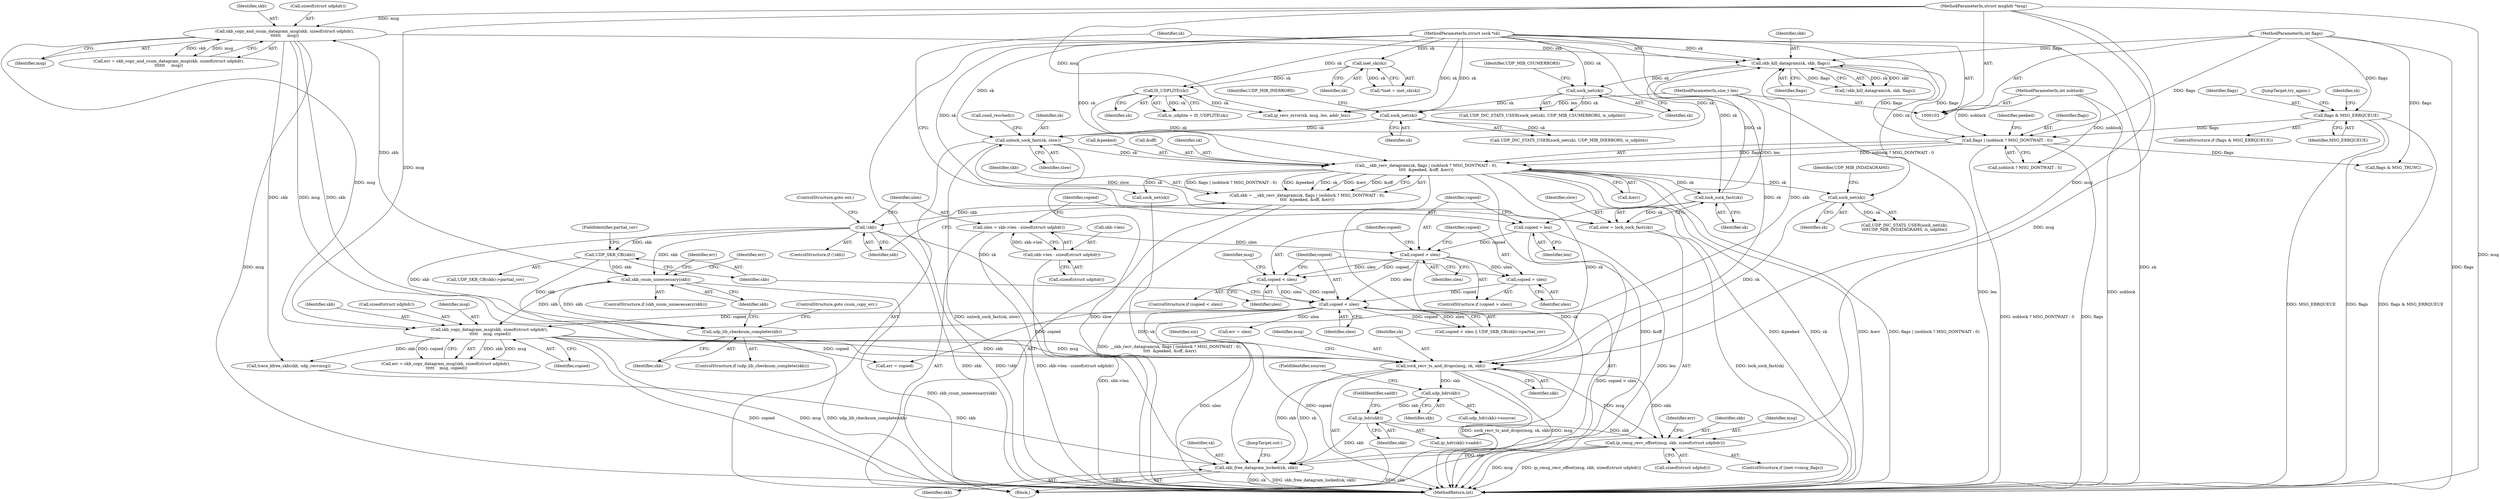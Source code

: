 digraph "0_linux_197c949e7798fbf28cfadc69d9ca0c2abbf93191@API" {
"1000260" [label="(Call,sock_recv_ts_and_drops(msg, sk, skb))"];
"1000219" [label="(Call,skb_copy_and_csum_datagram_msg(skb, sizeof(struct udphdr),\n\t\t\t\t\t\t     msg))"];
"1000205" [label="(Call,skb_csum_unnecessary(skb))"];
"1000159" [label="(Call,!skb)"];
"1000142" [label="(Call,skb = __skb_recv_datagram(sk, flags | (noblock ? MSG_DONTWAIT : 0),\n\t\t\t\t  &peeked, &off, &err))"];
"1000144" [label="(Call,__skb_recv_datagram(sk, flags | (noblock ? MSG_DONTWAIT : 0),\n\t\t\t\t  &peeked, &off, &err))"];
"1000128" [label="(Call,IS_UDPLITE(sk))"];
"1000114" [label="(Call,inet_sk(sk))"];
"1000104" [label="(MethodParameterIn,struct sock *sk)"];
"1000353" [label="(Call,unlock_sock_fast(sk, slow))"];
"1000338" [label="(Call,skb_kill_datagram(sk, skb, flags))"];
"1000334" [label="(Call,lock_sock_fast(sk))"];
"1000201" [label="(Call,udp_lib_checksum_complete(skb))"];
"1000196" [label="(Call,UDP_SKB_CB(skb))"];
"1000146" [label="(Call,flags | (noblock ? MSG_DONTWAIT : 0))"];
"1000132" [label="(Call,flags & MSG_ERRQUEUE)"];
"1000108" [label="(MethodParameterIn,int flags)"];
"1000107" [label="(MethodParameterIn,int noblock)"];
"1000349" [label="(Call,sock_net(sk))"];
"1000344" [label="(Call,sock_net(sk))"];
"1000332" [label="(Call,slow = lock_sock_fast(sk))"];
"1000105" [label="(MethodParameterIn,struct msghdr *msg)"];
"1000209" [label="(Call,skb_copy_datagram_msg(skb, sizeof(struct udphdr),\n \t\t\t\t\t    msg, copied))"];
"1000192" [label="(Call,copied < ulen)"];
"1000177" [label="(Call,copied = ulen)"];
"1000174" [label="(Call,copied > ulen)"];
"1000170" [label="(Call,copied = len)"];
"1000106" [label="(MethodParameterIn,size_t len)"];
"1000162" [label="(Call,ulen = skb->len - sizeof(struct udphdr))"];
"1000164" [label="(Call,skb->len - sizeof(struct udphdr))"];
"1000182" [label="(Call,copied < ulen)"];
"1000256" [label="(Call,sock_net(sk))"];
"1000277" [label="(Call,udp_hdr(skb))"];
"1000287" [label="(Call,ip_hdr(skb))"];
"1000309" [label="(Call,ip_cmsg_recv_offset(msg, skb, sizeof(struct udphdr)))"];
"1000325" [label="(Call,skb_free_datagram_locked(sk, skb))"];
"1000334" [label="(Call,lock_sock_fast(sk))"];
"1000175" [label="(Identifier,copied)"];
"1000354" [label="(Identifier,sk)"];
"1000195" [label="(Call,UDP_SKB_CB(skb)->partial_cov)"];
"1000142" [label="(Call,skb = __skb_recv_datagram(sk, flags | (noblock ? MSG_DONTWAIT : 0),\n\t\t\t\t  &peeked, &off, &err))"];
"1000363" [label="(MethodReturn,int)"];
"1000105" [label="(MethodParameterIn,struct msghdr *msg)"];
"1000314" [label="(Call,err = copied)"];
"1000153" [label="(Identifier,peeked)"];
"1000177" [label="(Call,copied = ulen)"];
"1000258" [label="(Identifier,UDP_MIB_INDATAGRAMS)"];
"1000192" [label="(Call,copied < ulen)"];
"1000257" [label="(Identifier,sk)"];
"1000351" [label="(Identifier,UDP_MIB_INERRORS)"];
"1000106" [label="(MethodParameterIn,size_t len)"];
"1000112" [label="(Call,*inet = inet_sk(sk))"];
"1000198" [label="(FieldIdentifier,partial_cov)"];
"1000145" [label="(Identifier,sk)"];
"1000340" [label="(Identifier,skb)"];
"1000276" [label="(Call,udp_hdr(skb)->source)"];
"1000104" [label="(MethodParameterIn,struct sock *sk)"];
"1000193" [label="(Identifier,copied)"];
"1000345" [label="(Identifier,sk)"];
"1000318" [label="(Call,flags & MSG_TRUNC)"];
"1000328" [label="(JumpTarget,out:)"];
"1000217" [label="(Call,err = skb_copy_and_csum_datagram_msg(skb, sizeof(struct udphdr),\n\t\t\t\t\t\t     msg))"];
"1000114" [label="(Call,inet_sk(sk))"];
"1000277" [label="(Call,udp_hdr(skb))"];
"1000335" [label="(Identifier,sk)"];
"1000181" [label="(ControlStructure,if (copied < ulen))"];
"1000213" [label="(Identifier,msg)"];
"1000194" [label="(Identifier,ulen)"];
"1000182" [label="(Call,copied < ulen)"];
"1000210" [label="(Identifier,skb)"];
"1000350" [label="(Identifier,sk)"];
"1000344" [label="(Call,sock_net(sk))"];
"1000141" [label="(JumpTarget,try_again:)"];
"1000162" [label="(Call,ulen = skb->len - sizeof(struct udphdr))"];
"1000183" [label="(Identifier,copied)"];
"1000156" [label="(Call,&err)"];
"1000108" [label="(MethodParameterIn,int flags)"];
"1000163" [label="(Identifier,ulen)"];
"1000265" [label="(Identifier,sin)"];
"1000261" [label="(Identifier,msg)"];
"1000325" [label="(Call,skb_free_datagram_locked(sk, skb))"];
"1000203" [label="(ControlStructure,goto csum_copy_err;)"];
"1000312" [label="(Call,sizeof(struct udphdr))"];
"1000129" [label="(Identifier,sk)"];
"1000346" [label="(Identifier,UDP_MIB_CSUMERRORS)"];
"1000176" [label="(Identifier,ulen)"];
"1000219" [label="(Call,skb_copy_and_csum_datagram_msg(skb, sizeof(struct udphdr),\n\t\t\t\t\t\t     msg))"];
"1000147" [label="(Identifier,flags)"];
"1000209" [label="(Call,skb_copy_datagram_msg(skb, sizeof(struct udphdr),\n \t\t\t\t\t    msg, copied))"];
"1000260" [label="(Call,sock_recv_ts_and_drops(msg, sk, skb))"];
"1000134" [label="(Identifier,MSG_ERRQUEUE)"];
"1000220" [label="(Identifier,skb)"];
"1000305" [label="(ControlStructure,if (inet->cmsg_flags))"];
"1000128" [label="(Call,IS_UDPLITE(sk))"];
"1000152" [label="(Call,&peeked)"];
"1000207" [label="(Call,err = skb_copy_datagram_msg(skb, sizeof(struct udphdr),\n \t\t\t\t\t    msg, copied))"];
"1000126" [label="(Call,is_udplite = IS_UDPLITE(sk))"];
"1000341" [label="(Identifier,flags)"];
"1000263" [label="(Identifier,skb)"];
"1000132" [label="(Call,flags & MSG_ERRQUEUE)"];
"1000158" [label="(ControlStructure,if (!skb))"];
"1000214" [label="(Identifier,copied)"];
"1000137" [label="(Identifier,sk)"];
"1000204" [label="(ControlStructure,if (skb_csum_unnecessary(skb)))"];
"1000234" [label="(Call,trace_kfree_skb(skb, udp_recvmsg))"];
"1000191" [label="(Call,copied < ulen || UDP_SKB_CB(skb)->partial_cov)"];
"1000171" [label="(Identifier,copied)"];
"1000256" [label="(Call,sock_net(sk))"];
"1000255" [label="(Call,UDP_INC_STATS_USER(sock_net(sk),\n\t\t\t\tUDP_MIB_INDATAGRAMS, is_udplite))"];
"1000279" [label="(FieldIdentifier,source)"];
"1000143" [label="(Identifier,skb)"];
"1000262" [label="(Identifier,sk)"];
"1000337" [label="(Call,!skb_kill_datagram(sk, skb, flags))"];
"1000327" [label="(Identifier,skb)"];
"1000154" [label="(Call,&off)"];
"1000315" [label="(Identifier,err)"];
"1000110" [label="(Block,)"];
"1000353" [label="(Call,unlock_sock_fast(sk, slow))"];
"1000173" [label="(ControlStructure,if (copied > ulen))"];
"1000170" [label="(Call,copied = len)"];
"1000223" [label="(Identifier,msg)"];
"1000206" [label="(Identifier,skb)"];
"1000164" [label="(Call,skb->len - sizeof(struct udphdr))"];
"1000311" [label="(Identifier,skb)"];
"1000349" [label="(Call,sock_net(sk))"];
"1000356" [label="(Call,cond_resched())"];
"1000310" [label="(Identifier,msg)"];
"1000165" [label="(Call,skb->len)"];
"1000107" [label="(MethodParameterIn,int noblock)"];
"1000309" [label="(Call,ip_cmsg_recv_offset(msg, skb, sizeof(struct udphdr)))"];
"1000202" [label="(Identifier,skb)"];
"1000197" [label="(Identifier,skb)"];
"1000211" [label="(Call,sizeof(struct udphdr))"];
"1000339" [label="(Identifier,sk)"];
"1000287" [label="(Call,ip_hdr(skb))"];
"1000187" [label="(Identifier,msg)"];
"1000326" [label="(Identifier,sk)"];
"1000196" [label="(Call,UDP_SKB_CB(skb))"];
"1000333" [label="(Identifier,slow)"];
"1000148" [label="(Call,noblock ? MSG_DONTWAIT : 0)"];
"1000286" [label="(Call,ip_hdr(skb)->saddr)"];
"1000289" [label="(FieldIdentifier,saddr)"];
"1000146" [label="(Call,flags | (noblock ? MSG_DONTWAIT : 0))"];
"1000338" [label="(Call,skb_kill_datagram(sk, skb, flags))"];
"1000144" [label="(Call,__skb_recv_datagram(sk, flags | (noblock ? MSG_DONTWAIT : 0),\n\t\t\t\t  &peeked, &off, &err))"];
"1000321" [label="(Call,err = ulen)"];
"1000200" [label="(ControlStructure,if (udp_lib_checksum_complete(skb)))"];
"1000348" [label="(Call,UDP_INC_STATS_USER(sock_net(sk), UDP_MIB_INERRORS, is_udplite))"];
"1000168" [label="(Call,sizeof(struct udphdr))"];
"1000115" [label="(Identifier,sk)"];
"1000136" [label="(Call,ip_recv_error(sk, msg, len, addr_len))"];
"1000161" [label="(ControlStructure,goto out;)"];
"1000332" [label="(Call,slow = lock_sock_fast(sk))"];
"1000160" [label="(Identifier,skb)"];
"1000174" [label="(Call,copied > ulen)"];
"1000355" [label="(Identifier,slow)"];
"1000131" [label="(ControlStructure,if (flags & MSG_ERRQUEUE))"];
"1000133" [label="(Identifier,flags)"];
"1000221" [label="(Call,sizeof(struct udphdr))"];
"1000184" [label="(Identifier,ulen)"];
"1000201" [label="(Call,udp_lib_checksum_complete(skb))"];
"1000178" [label="(Identifier,copied)"];
"1000247" [label="(Call,sock_net(sk))"];
"1000288" [label="(Identifier,skb)"];
"1000278" [label="(Identifier,skb)"];
"1000159" [label="(Call,!skb)"];
"1000343" [label="(Call,UDP_INC_STATS_USER(sock_net(sk), UDP_MIB_CSUMERRORS, is_udplite))"];
"1000208" [label="(Identifier,err)"];
"1000218" [label="(Identifier,err)"];
"1000179" [label="(Identifier,ulen)"];
"1000205" [label="(Call,skb_csum_unnecessary(skb))"];
"1000172" [label="(Identifier,len)"];
"1000260" -> "1000110"  [label="AST: "];
"1000260" -> "1000263"  [label="CFG: "];
"1000261" -> "1000260"  [label="AST: "];
"1000262" -> "1000260"  [label="AST: "];
"1000263" -> "1000260"  [label="AST: "];
"1000265" -> "1000260"  [label="CFG: "];
"1000260" -> "1000363"  [label="DDG: sock_recv_ts_and_drops(msg, sk, skb)"];
"1000260" -> "1000363"  [label="DDG: msg"];
"1000219" -> "1000260"  [label="DDG: msg"];
"1000219" -> "1000260"  [label="DDG: skb"];
"1000209" -> "1000260"  [label="DDG: msg"];
"1000209" -> "1000260"  [label="DDG: skb"];
"1000105" -> "1000260"  [label="DDG: msg"];
"1000144" -> "1000260"  [label="DDG: sk"];
"1000256" -> "1000260"  [label="DDG: sk"];
"1000104" -> "1000260"  [label="DDG: sk"];
"1000260" -> "1000277"  [label="DDG: skb"];
"1000260" -> "1000309"  [label="DDG: msg"];
"1000260" -> "1000309"  [label="DDG: skb"];
"1000260" -> "1000325"  [label="DDG: sk"];
"1000260" -> "1000325"  [label="DDG: skb"];
"1000219" -> "1000217"  [label="AST: "];
"1000219" -> "1000223"  [label="CFG: "];
"1000220" -> "1000219"  [label="AST: "];
"1000221" -> "1000219"  [label="AST: "];
"1000223" -> "1000219"  [label="AST: "];
"1000217" -> "1000219"  [label="CFG: "];
"1000219" -> "1000363"  [label="DDG: msg"];
"1000219" -> "1000209"  [label="DDG: msg"];
"1000219" -> "1000217"  [label="DDG: skb"];
"1000219" -> "1000217"  [label="DDG: msg"];
"1000205" -> "1000219"  [label="DDG: skb"];
"1000105" -> "1000219"  [label="DDG: msg"];
"1000219" -> "1000234"  [label="DDG: skb"];
"1000219" -> "1000338"  [label="DDG: skb"];
"1000205" -> "1000204"  [label="AST: "];
"1000205" -> "1000206"  [label="CFG: "];
"1000206" -> "1000205"  [label="AST: "];
"1000208" -> "1000205"  [label="CFG: "];
"1000218" -> "1000205"  [label="CFG: "];
"1000205" -> "1000363"  [label="DDG: skb_csum_unnecessary(skb)"];
"1000159" -> "1000205"  [label="DDG: skb"];
"1000196" -> "1000205"  [label="DDG: skb"];
"1000201" -> "1000205"  [label="DDG: skb"];
"1000205" -> "1000209"  [label="DDG: skb"];
"1000159" -> "1000158"  [label="AST: "];
"1000159" -> "1000160"  [label="CFG: "];
"1000160" -> "1000159"  [label="AST: "];
"1000161" -> "1000159"  [label="CFG: "];
"1000163" -> "1000159"  [label="CFG: "];
"1000159" -> "1000363"  [label="DDG: !skb"];
"1000159" -> "1000363"  [label="DDG: skb"];
"1000142" -> "1000159"  [label="DDG: skb"];
"1000159" -> "1000196"  [label="DDG: skb"];
"1000159" -> "1000201"  [label="DDG: skb"];
"1000142" -> "1000110"  [label="AST: "];
"1000142" -> "1000144"  [label="CFG: "];
"1000143" -> "1000142"  [label="AST: "];
"1000144" -> "1000142"  [label="AST: "];
"1000160" -> "1000142"  [label="CFG: "];
"1000142" -> "1000363"  [label="DDG: __skb_recv_datagram(sk, flags | (noblock ? MSG_DONTWAIT : 0),\n\t\t\t\t  &peeked, &off, &err)"];
"1000144" -> "1000142"  [label="DDG: flags | (noblock ? MSG_DONTWAIT : 0)"];
"1000144" -> "1000142"  [label="DDG: &peeked"];
"1000144" -> "1000142"  [label="DDG: sk"];
"1000144" -> "1000142"  [label="DDG: &err"];
"1000144" -> "1000142"  [label="DDG: &off"];
"1000144" -> "1000156"  [label="CFG: "];
"1000145" -> "1000144"  [label="AST: "];
"1000146" -> "1000144"  [label="AST: "];
"1000152" -> "1000144"  [label="AST: "];
"1000154" -> "1000144"  [label="AST: "];
"1000156" -> "1000144"  [label="AST: "];
"1000144" -> "1000363"  [label="DDG: &off"];
"1000144" -> "1000363"  [label="DDG: &peeked"];
"1000144" -> "1000363"  [label="DDG: sk"];
"1000144" -> "1000363"  [label="DDG: &err"];
"1000144" -> "1000363"  [label="DDG: flags | (noblock ? MSG_DONTWAIT : 0)"];
"1000128" -> "1000144"  [label="DDG: sk"];
"1000353" -> "1000144"  [label="DDG: sk"];
"1000104" -> "1000144"  [label="DDG: sk"];
"1000146" -> "1000144"  [label="DDG: flags"];
"1000146" -> "1000144"  [label="DDG: noblock ? MSG_DONTWAIT : 0"];
"1000144" -> "1000247"  [label="DDG: sk"];
"1000144" -> "1000256"  [label="DDG: sk"];
"1000144" -> "1000325"  [label="DDG: sk"];
"1000144" -> "1000334"  [label="DDG: sk"];
"1000128" -> "1000126"  [label="AST: "];
"1000128" -> "1000129"  [label="CFG: "];
"1000129" -> "1000128"  [label="AST: "];
"1000126" -> "1000128"  [label="CFG: "];
"1000128" -> "1000126"  [label="DDG: sk"];
"1000114" -> "1000128"  [label="DDG: sk"];
"1000104" -> "1000128"  [label="DDG: sk"];
"1000128" -> "1000136"  [label="DDG: sk"];
"1000114" -> "1000112"  [label="AST: "];
"1000114" -> "1000115"  [label="CFG: "];
"1000115" -> "1000114"  [label="AST: "];
"1000112" -> "1000114"  [label="CFG: "];
"1000114" -> "1000112"  [label="DDG: sk"];
"1000104" -> "1000114"  [label="DDG: sk"];
"1000104" -> "1000103"  [label="AST: "];
"1000104" -> "1000363"  [label="DDG: sk"];
"1000104" -> "1000136"  [label="DDG: sk"];
"1000104" -> "1000247"  [label="DDG: sk"];
"1000104" -> "1000256"  [label="DDG: sk"];
"1000104" -> "1000325"  [label="DDG: sk"];
"1000104" -> "1000334"  [label="DDG: sk"];
"1000104" -> "1000338"  [label="DDG: sk"];
"1000104" -> "1000344"  [label="DDG: sk"];
"1000104" -> "1000349"  [label="DDG: sk"];
"1000104" -> "1000353"  [label="DDG: sk"];
"1000353" -> "1000110"  [label="AST: "];
"1000353" -> "1000355"  [label="CFG: "];
"1000354" -> "1000353"  [label="AST: "];
"1000355" -> "1000353"  [label="AST: "];
"1000356" -> "1000353"  [label="CFG: "];
"1000353" -> "1000363"  [label="DDG: unlock_sock_fast(sk, slow)"];
"1000353" -> "1000363"  [label="DDG: slow"];
"1000338" -> "1000353"  [label="DDG: sk"];
"1000349" -> "1000353"  [label="DDG: sk"];
"1000332" -> "1000353"  [label="DDG: slow"];
"1000338" -> "1000337"  [label="AST: "];
"1000338" -> "1000341"  [label="CFG: "];
"1000339" -> "1000338"  [label="AST: "];
"1000340" -> "1000338"  [label="AST: "];
"1000341" -> "1000338"  [label="AST: "];
"1000337" -> "1000338"  [label="CFG: "];
"1000338" -> "1000146"  [label="DDG: flags"];
"1000338" -> "1000337"  [label="DDG: sk"];
"1000338" -> "1000337"  [label="DDG: skb"];
"1000338" -> "1000337"  [label="DDG: flags"];
"1000334" -> "1000338"  [label="DDG: sk"];
"1000201" -> "1000338"  [label="DDG: skb"];
"1000146" -> "1000338"  [label="DDG: flags"];
"1000108" -> "1000338"  [label="DDG: flags"];
"1000338" -> "1000344"  [label="DDG: sk"];
"1000334" -> "1000332"  [label="AST: "];
"1000334" -> "1000335"  [label="CFG: "];
"1000335" -> "1000334"  [label="AST: "];
"1000332" -> "1000334"  [label="CFG: "];
"1000334" -> "1000332"  [label="DDG: sk"];
"1000201" -> "1000200"  [label="AST: "];
"1000201" -> "1000202"  [label="CFG: "];
"1000202" -> "1000201"  [label="AST: "];
"1000203" -> "1000201"  [label="CFG: "];
"1000206" -> "1000201"  [label="CFG: "];
"1000201" -> "1000363"  [label="DDG: udp_lib_checksum_complete(skb)"];
"1000196" -> "1000201"  [label="DDG: skb"];
"1000196" -> "1000195"  [label="AST: "];
"1000196" -> "1000197"  [label="CFG: "];
"1000197" -> "1000196"  [label="AST: "];
"1000198" -> "1000196"  [label="CFG: "];
"1000146" -> "1000148"  [label="CFG: "];
"1000147" -> "1000146"  [label="AST: "];
"1000148" -> "1000146"  [label="AST: "];
"1000153" -> "1000146"  [label="CFG: "];
"1000146" -> "1000363"  [label="DDG: noblock ? MSG_DONTWAIT : 0"];
"1000146" -> "1000363"  [label="DDG: flags"];
"1000132" -> "1000146"  [label="DDG: flags"];
"1000108" -> "1000146"  [label="DDG: flags"];
"1000107" -> "1000146"  [label="DDG: noblock"];
"1000146" -> "1000318"  [label="DDG: flags"];
"1000132" -> "1000131"  [label="AST: "];
"1000132" -> "1000134"  [label="CFG: "];
"1000133" -> "1000132"  [label="AST: "];
"1000134" -> "1000132"  [label="AST: "];
"1000137" -> "1000132"  [label="CFG: "];
"1000141" -> "1000132"  [label="CFG: "];
"1000132" -> "1000363"  [label="DDG: flags & MSG_ERRQUEUE"];
"1000132" -> "1000363"  [label="DDG: MSG_ERRQUEUE"];
"1000132" -> "1000363"  [label="DDG: flags"];
"1000108" -> "1000132"  [label="DDG: flags"];
"1000108" -> "1000103"  [label="AST: "];
"1000108" -> "1000363"  [label="DDG: flags"];
"1000108" -> "1000318"  [label="DDG: flags"];
"1000107" -> "1000103"  [label="AST: "];
"1000107" -> "1000363"  [label="DDG: noblock"];
"1000107" -> "1000148"  [label="DDG: noblock"];
"1000349" -> "1000348"  [label="AST: "];
"1000349" -> "1000350"  [label="CFG: "];
"1000350" -> "1000349"  [label="AST: "];
"1000351" -> "1000349"  [label="CFG: "];
"1000349" -> "1000348"  [label="DDG: sk"];
"1000344" -> "1000349"  [label="DDG: sk"];
"1000344" -> "1000343"  [label="AST: "];
"1000344" -> "1000345"  [label="CFG: "];
"1000345" -> "1000344"  [label="AST: "];
"1000346" -> "1000344"  [label="CFG: "];
"1000344" -> "1000343"  [label="DDG: sk"];
"1000332" -> "1000110"  [label="AST: "];
"1000333" -> "1000332"  [label="AST: "];
"1000339" -> "1000332"  [label="CFG: "];
"1000332" -> "1000363"  [label="DDG: lock_sock_fast(sk)"];
"1000105" -> "1000103"  [label="AST: "];
"1000105" -> "1000363"  [label="DDG: msg"];
"1000105" -> "1000136"  [label="DDG: msg"];
"1000105" -> "1000209"  [label="DDG: msg"];
"1000105" -> "1000309"  [label="DDG: msg"];
"1000209" -> "1000207"  [label="AST: "];
"1000209" -> "1000214"  [label="CFG: "];
"1000210" -> "1000209"  [label="AST: "];
"1000211" -> "1000209"  [label="AST: "];
"1000213" -> "1000209"  [label="AST: "];
"1000214" -> "1000209"  [label="AST: "];
"1000207" -> "1000209"  [label="CFG: "];
"1000209" -> "1000363"  [label="DDG: copied"];
"1000209" -> "1000363"  [label="DDG: msg"];
"1000209" -> "1000207"  [label="DDG: skb"];
"1000209" -> "1000207"  [label="DDG: msg"];
"1000209" -> "1000207"  [label="DDG: copied"];
"1000192" -> "1000209"  [label="DDG: copied"];
"1000209" -> "1000234"  [label="DDG: skb"];
"1000209" -> "1000314"  [label="DDG: copied"];
"1000192" -> "1000191"  [label="AST: "];
"1000192" -> "1000194"  [label="CFG: "];
"1000193" -> "1000192"  [label="AST: "];
"1000194" -> "1000192"  [label="AST: "];
"1000197" -> "1000192"  [label="CFG: "];
"1000191" -> "1000192"  [label="CFG: "];
"1000192" -> "1000363"  [label="DDG: ulen"];
"1000192" -> "1000363"  [label="DDG: copied"];
"1000192" -> "1000191"  [label="DDG: copied"];
"1000192" -> "1000191"  [label="DDG: ulen"];
"1000177" -> "1000192"  [label="DDG: copied"];
"1000182" -> "1000192"  [label="DDG: copied"];
"1000182" -> "1000192"  [label="DDG: ulen"];
"1000174" -> "1000192"  [label="DDG: ulen"];
"1000192" -> "1000314"  [label="DDG: copied"];
"1000192" -> "1000321"  [label="DDG: ulen"];
"1000177" -> "1000173"  [label="AST: "];
"1000177" -> "1000179"  [label="CFG: "];
"1000178" -> "1000177"  [label="AST: "];
"1000179" -> "1000177"  [label="AST: "];
"1000193" -> "1000177"  [label="CFG: "];
"1000174" -> "1000177"  [label="DDG: ulen"];
"1000174" -> "1000173"  [label="AST: "];
"1000174" -> "1000176"  [label="CFG: "];
"1000175" -> "1000174"  [label="AST: "];
"1000176" -> "1000174"  [label="AST: "];
"1000178" -> "1000174"  [label="CFG: "];
"1000183" -> "1000174"  [label="CFG: "];
"1000174" -> "1000363"  [label="DDG: copied > ulen"];
"1000170" -> "1000174"  [label="DDG: copied"];
"1000162" -> "1000174"  [label="DDG: ulen"];
"1000174" -> "1000182"  [label="DDG: copied"];
"1000174" -> "1000182"  [label="DDG: ulen"];
"1000170" -> "1000110"  [label="AST: "];
"1000170" -> "1000172"  [label="CFG: "];
"1000171" -> "1000170"  [label="AST: "];
"1000172" -> "1000170"  [label="AST: "];
"1000175" -> "1000170"  [label="CFG: "];
"1000170" -> "1000363"  [label="DDG: len"];
"1000106" -> "1000170"  [label="DDG: len"];
"1000106" -> "1000103"  [label="AST: "];
"1000106" -> "1000363"  [label="DDG: len"];
"1000106" -> "1000136"  [label="DDG: len"];
"1000162" -> "1000110"  [label="AST: "];
"1000162" -> "1000164"  [label="CFG: "];
"1000163" -> "1000162"  [label="AST: "];
"1000164" -> "1000162"  [label="AST: "];
"1000171" -> "1000162"  [label="CFG: "];
"1000162" -> "1000363"  [label="DDG: skb->len - sizeof(struct udphdr)"];
"1000164" -> "1000162"  [label="DDG: skb->len"];
"1000164" -> "1000168"  [label="CFG: "];
"1000165" -> "1000164"  [label="AST: "];
"1000168" -> "1000164"  [label="AST: "];
"1000164" -> "1000363"  [label="DDG: skb->len"];
"1000182" -> "1000181"  [label="AST: "];
"1000182" -> "1000184"  [label="CFG: "];
"1000183" -> "1000182"  [label="AST: "];
"1000184" -> "1000182"  [label="AST: "];
"1000187" -> "1000182"  [label="CFG: "];
"1000193" -> "1000182"  [label="CFG: "];
"1000256" -> "1000255"  [label="AST: "];
"1000256" -> "1000257"  [label="CFG: "];
"1000257" -> "1000256"  [label="AST: "];
"1000258" -> "1000256"  [label="CFG: "];
"1000256" -> "1000255"  [label="DDG: sk"];
"1000277" -> "1000276"  [label="AST: "];
"1000277" -> "1000278"  [label="CFG: "];
"1000278" -> "1000277"  [label="AST: "];
"1000279" -> "1000277"  [label="CFG: "];
"1000277" -> "1000287"  [label="DDG: skb"];
"1000287" -> "1000286"  [label="AST: "];
"1000287" -> "1000288"  [label="CFG: "];
"1000288" -> "1000287"  [label="AST: "];
"1000289" -> "1000287"  [label="CFG: "];
"1000287" -> "1000309"  [label="DDG: skb"];
"1000287" -> "1000325"  [label="DDG: skb"];
"1000309" -> "1000305"  [label="AST: "];
"1000309" -> "1000312"  [label="CFG: "];
"1000310" -> "1000309"  [label="AST: "];
"1000311" -> "1000309"  [label="AST: "];
"1000312" -> "1000309"  [label="AST: "];
"1000315" -> "1000309"  [label="CFG: "];
"1000309" -> "1000363"  [label="DDG: msg"];
"1000309" -> "1000363"  [label="DDG: ip_cmsg_recv_offset(msg, skb, sizeof(struct udphdr))"];
"1000309" -> "1000325"  [label="DDG: skb"];
"1000325" -> "1000110"  [label="AST: "];
"1000325" -> "1000327"  [label="CFG: "];
"1000326" -> "1000325"  [label="AST: "];
"1000327" -> "1000325"  [label="AST: "];
"1000328" -> "1000325"  [label="CFG: "];
"1000325" -> "1000363"  [label="DDG: sk"];
"1000325" -> "1000363"  [label="DDG: skb_free_datagram_locked(sk, skb)"];
"1000325" -> "1000363"  [label="DDG: skb"];
"1000247" -> "1000325"  [label="DDG: sk"];
"1000234" -> "1000325"  [label="DDG: skb"];
}
